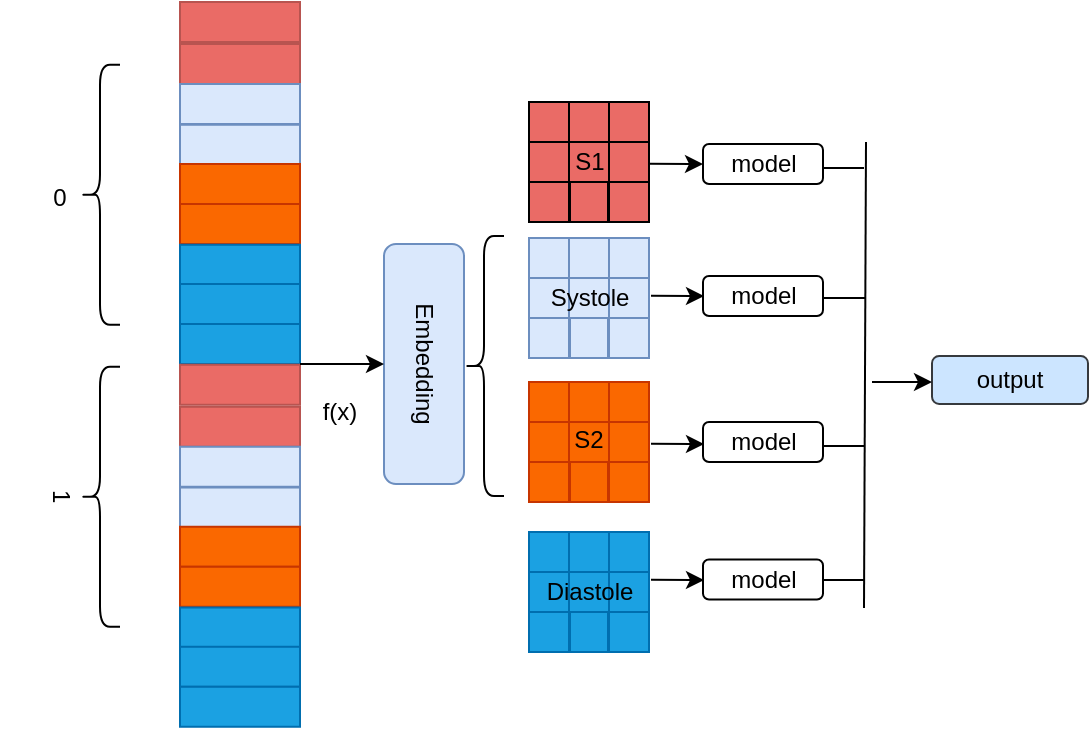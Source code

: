 <mxfile version="22.1.3" type="github">
  <diagram name="第 1 页" id="hBbX9hVTvYs_DciJ4_NY">
    <mxGraphModel dx="1302" dy="685" grid="1" gridSize="10" guides="1" tooltips="1" connect="1" arrows="1" fold="1" page="1" pageScale="1" pageWidth="827" pageHeight="1169" math="0" shadow="0">
      <root>
        <mxCell id="0" />
        <mxCell id="1" parent="0" />
        <mxCell id="JUdi-ngYtVQTVj8wl8KF-1" value="" style="rounded=0;whiteSpace=wrap;html=1;fillColor=#EA6B66;strokeColor=#b85450;rotation=90;" vertex="1" parent="1">
          <mxGeometry x="110" y="273" width="20" height="60" as="geometry" />
        </mxCell>
        <mxCell id="JUdi-ngYtVQTVj8wl8KF-2" value="" style="rounded=0;whiteSpace=wrap;html=1;fillColor=#EA6B66;strokeColor=#b85450;rotation=90;" vertex="1" parent="1">
          <mxGeometry x="110" y="294" width="20" height="60" as="geometry" />
        </mxCell>
        <mxCell id="JUdi-ngYtVQTVj8wl8KF-3" value="" style="rounded=0;whiteSpace=wrap;html=1;fillColor=#dae8fc;strokeColor=#6c8ebf;rotation=90;" vertex="1" parent="1">
          <mxGeometry x="110" y="314" width="20" height="60" as="geometry" />
        </mxCell>
        <mxCell id="JUdi-ngYtVQTVj8wl8KF-4" value="" style="rounded=0;whiteSpace=wrap;html=1;fillColor=#dae8fc;strokeColor=#6c8ebf;rotation=90;" vertex="1" parent="1">
          <mxGeometry x="110" y="334.38" width="20" height="60" as="geometry" />
        </mxCell>
        <mxCell id="JUdi-ngYtVQTVj8wl8KF-5" value="" style="rounded=0;whiteSpace=wrap;html=1;fillColor=#fa6800;strokeColor=#C73500;fontColor=#000000;rotation=90;" vertex="1" parent="1">
          <mxGeometry x="110" y="354" width="20" height="60" as="geometry" />
        </mxCell>
        <mxCell id="JUdi-ngYtVQTVj8wl8KF-6" value="" style="rounded=0;whiteSpace=wrap;html=1;fillColor=#fa6800;strokeColor=#C73500;fontColor=#000000;rotation=90;" vertex="1" parent="1">
          <mxGeometry x="110" y="374" width="20" height="60" as="geometry" />
        </mxCell>
        <mxCell id="JUdi-ngYtVQTVj8wl8KF-7" value="" style="rounded=0;whiteSpace=wrap;html=1;fillColor=#1ba1e2;strokeColor=#006EAF;fontColor=#ffffff;rotation=90;" vertex="1" parent="1">
          <mxGeometry x="110" y="394.38" width="20" height="60" as="geometry" />
        </mxCell>
        <mxCell id="JUdi-ngYtVQTVj8wl8KF-8" value="" style="rounded=0;whiteSpace=wrap;html=1;fillColor=#1ba1e2;strokeColor=#006EAF;fontColor=#ffffff;rotation=90;" vertex="1" parent="1">
          <mxGeometry x="110" y="414" width="20" height="60" as="geometry" />
        </mxCell>
        <mxCell id="JUdi-ngYtVQTVj8wl8KF-9" value="" style="rounded=0;whiteSpace=wrap;html=1;fillColor=#1ba1e2;strokeColor=#006EAF;fontColor=#ffffff;rotation=90;" vertex="1" parent="1">
          <mxGeometry x="110" y="434" width="20" height="60" as="geometry" />
        </mxCell>
        <mxCell id="JUdi-ngYtVQTVj8wl8KF-31" value="" style="shape=curlyBracket;whiteSpace=wrap;html=1;rounded=1;labelPosition=left;verticalLabelPosition=middle;align=right;verticalAlign=middle;rotation=0;" vertex="1" parent="1">
          <mxGeometry x="40" y="324.38" width="20" height="130" as="geometry" />
        </mxCell>
        <mxCell id="JUdi-ngYtVQTVj8wl8KF-32" value="" style="shape=curlyBracket;whiteSpace=wrap;html=1;rounded=1;labelPosition=left;verticalLabelPosition=middle;align=right;verticalAlign=middle;rotation=0;" vertex="1" parent="1">
          <mxGeometry x="40" y="475.38" width="20" height="130" as="geometry" />
        </mxCell>
        <mxCell id="JUdi-ngYtVQTVj8wl8KF-34" value="Embedding" style="rounded=1;whiteSpace=wrap;html=1;fillColor=#dae8fc;strokeColor=#6c8ebf;rotation=90;" vertex="1" parent="1">
          <mxGeometry x="152" y="454" width="120" height="40" as="geometry" />
        </mxCell>
        <mxCell id="JUdi-ngYtVQTVj8wl8KF-37" value="f(x)" style="text;html=1;strokeColor=none;fillColor=none;align=center;verticalAlign=middle;whiteSpace=wrap;rounded=0;" vertex="1" parent="1">
          <mxGeometry x="140" y="483" width="60" height="30" as="geometry" />
        </mxCell>
        <mxCell id="JUdi-ngYtVQTVj8wl8KF-51" value="" style="shape=curlyBracket;whiteSpace=wrap;html=1;rounded=1;labelPosition=left;verticalLabelPosition=middle;align=right;verticalAlign=middle;rotation=0;" vertex="1" parent="1">
          <mxGeometry x="232" y="410" width="20" height="130" as="geometry" />
        </mxCell>
        <mxCell id="JUdi-ngYtVQTVj8wl8KF-65" value="" style="rounded=0;whiteSpace=wrap;html=1;fillColor=#EA6B66;" vertex="1" parent="1">
          <mxGeometry x="264.5" y="343" width="20" height="20" as="geometry" />
        </mxCell>
        <mxCell id="JUdi-ngYtVQTVj8wl8KF-66" value="" style="rounded=0;whiteSpace=wrap;html=1;fillColor=#EA6B66;" vertex="1" parent="1">
          <mxGeometry x="284.5" y="343" width="20" height="20" as="geometry" />
        </mxCell>
        <mxCell id="JUdi-ngYtVQTVj8wl8KF-67" value="" style="rounded=0;whiteSpace=wrap;html=1;fillColor=#EA6B66;" vertex="1" parent="1">
          <mxGeometry x="264.5" y="363" width="20" height="20" as="geometry" />
        </mxCell>
        <mxCell id="JUdi-ngYtVQTVj8wl8KF-68" value="" style="rounded=0;whiteSpace=wrap;html=1;fillColor=#EA6B66;" vertex="1" parent="1">
          <mxGeometry x="284.5" y="363" width="20" height="20" as="geometry" />
        </mxCell>
        <mxCell id="JUdi-ngYtVQTVj8wl8KF-71" value="" style="rounded=0;whiteSpace=wrap;html=1;fillColor=#EA6B66;" vertex="1" parent="1">
          <mxGeometry x="304.5" y="343" width="20" height="20" as="geometry" />
        </mxCell>
        <mxCell id="JUdi-ngYtVQTVj8wl8KF-72" value="" style="rounded=0;whiteSpace=wrap;html=1;fillColor=#EA6B66;" vertex="1" parent="1">
          <mxGeometry x="304.5" y="363" width="20" height="20" as="geometry" />
        </mxCell>
        <mxCell id="JUdi-ngYtVQTVj8wl8KF-73" value="" style="rounded=0;whiteSpace=wrap;html=1;fillColor=#EA6B66;" vertex="1" parent="1">
          <mxGeometry x="264.5" y="383" width="20" height="20" as="geometry" />
        </mxCell>
        <mxCell id="JUdi-ngYtVQTVj8wl8KF-74" value="" style="rounded=0;whiteSpace=wrap;html=1;fillColor=#EA6B66;" vertex="1" parent="1">
          <mxGeometry x="304.5" y="383" width="20" height="20" as="geometry" />
        </mxCell>
        <mxCell id="JUdi-ngYtVQTVj8wl8KF-75" value="" style="rounded=0;whiteSpace=wrap;html=1;fillColor=#EA6B66;" vertex="1" parent="1">
          <mxGeometry x="285" y="383" width="19" height="20" as="geometry" />
        </mxCell>
        <mxCell id="JUdi-ngYtVQTVj8wl8KF-85" value="" style="rounded=0;whiteSpace=wrap;html=1;fillColor=#dae8fc;strokeColor=#6c8ebf;" vertex="1" parent="1">
          <mxGeometry x="264.5" y="411" width="20" height="20" as="geometry" />
        </mxCell>
        <mxCell id="JUdi-ngYtVQTVj8wl8KF-86" value="" style="rounded=0;whiteSpace=wrap;html=1;fillColor=#dae8fc;strokeColor=#6c8ebf;" vertex="1" parent="1">
          <mxGeometry x="284.5" y="411" width="20" height="20" as="geometry" />
        </mxCell>
        <mxCell id="JUdi-ngYtVQTVj8wl8KF-87" value="" style="rounded=0;whiteSpace=wrap;html=1;fillColor=#dae8fc;strokeColor=#6c8ebf;" vertex="1" parent="1">
          <mxGeometry x="264.5" y="431" width="20" height="20" as="geometry" />
        </mxCell>
        <mxCell id="JUdi-ngYtVQTVj8wl8KF-88" value="" style="rounded=0;whiteSpace=wrap;html=1;fillColor=#dae8fc;strokeColor=#6c8ebf;" vertex="1" parent="1">
          <mxGeometry x="284.5" y="431" width="20" height="20" as="geometry" />
        </mxCell>
        <mxCell id="JUdi-ngYtVQTVj8wl8KF-89" value="" style="rounded=0;whiteSpace=wrap;html=1;fillColor=#dae8fc;strokeColor=#6c8ebf;" vertex="1" parent="1">
          <mxGeometry x="304.5" y="411" width="20" height="20" as="geometry" />
        </mxCell>
        <mxCell id="JUdi-ngYtVQTVj8wl8KF-90" value="" style="rounded=0;whiteSpace=wrap;html=1;fillColor=#dae8fc;strokeColor=#6c8ebf;" vertex="1" parent="1">
          <mxGeometry x="304.5" y="431" width="20" height="20" as="geometry" />
        </mxCell>
        <mxCell id="JUdi-ngYtVQTVj8wl8KF-91" value="" style="rounded=0;whiteSpace=wrap;html=1;fillColor=#dae8fc;strokeColor=#6c8ebf;" vertex="1" parent="1">
          <mxGeometry x="264.5" y="451" width="20" height="20" as="geometry" />
        </mxCell>
        <mxCell id="JUdi-ngYtVQTVj8wl8KF-92" value="" style="rounded=0;whiteSpace=wrap;html=1;fillColor=#dae8fc;strokeColor=#6c8ebf;" vertex="1" parent="1">
          <mxGeometry x="304.5" y="451" width="20" height="20" as="geometry" />
        </mxCell>
        <mxCell id="JUdi-ngYtVQTVj8wl8KF-93" value="" style="rounded=0;whiteSpace=wrap;html=1;fillColor=#dae8fc;strokeColor=#6c8ebf;" vertex="1" parent="1">
          <mxGeometry x="285" y="451" width="19" height="20" as="geometry" />
        </mxCell>
        <mxCell id="JUdi-ngYtVQTVj8wl8KF-94" value="" style="rounded=0;whiteSpace=wrap;html=1;fillColor=#fa6800;strokeColor=#C73500;fontColor=#000000;" vertex="1" parent="1">
          <mxGeometry x="264.5" y="483" width="20" height="20" as="geometry" />
        </mxCell>
        <mxCell id="JUdi-ngYtVQTVj8wl8KF-95" value="" style="rounded=0;whiteSpace=wrap;html=1;fillColor=#fa6800;strokeColor=#C73500;fontColor=#000000;" vertex="1" parent="1">
          <mxGeometry x="284.5" y="483" width="20" height="20" as="geometry" />
        </mxCell>
        <mxCell id="JUdi-ngYtVQTVj8wl8KF-96" value="" style="rounded=0;whiteSpace=wrap;html=1;fillColor=#fa6800;strokeColor=#C73500;fontColor=#000000;" vertex="1" parent="1">
          <mxGeometry x="264.5" y="503" width="20" height="20" as="geometry" />
        </mxCell>
        <mxCell id="JUdi-ngYtVQTVj8wl8KF-97" value="" style="rounded=0;whiteSpace=wrap;html=1;fillColor=#fa6800;strokeColor=#C73500;fontColor=#000000;" vertex="1" parent="1">
          <mxGeometry x="284.5" y="503" width="20" height="20" as="geometry" />
        </mxCell>
        <mxCell id="JUdi-ngYtVQTVj8wl8KF-98" value="" style="rounded=0;whiteSpace=wrap;html=1;fillColor=#fa6800;strokeColor=#C73500;fontColor=#000000;" vertex="1" parent="1">
          <mxGeometry x="304.5" y="483" width="20" height="20" as="geometry" />
        </mxCell>
        <mxCell id="JUdi-ngYtVQTVj8wl8KF-99" value="" style="rounded=0;whiteSpace=wrap;html=1;fillColor=#fa6800;strokeColor=#C73500;fontColor=#000000;" vertex="1" parent="1">
          <mxGeometry x="304.5" y="503" width="20" height="20" as="geometry" />
        </mxCell>
        <mxCell id="JUdi-ngYtVQTVj8wl8KF-100" value="" style="rounded=0;whiteSpace=wrap;html=1;fillColor=#fa6800;strokeColor=#C73500;fontColor=#000000;" vertex="1" parent="1">
          <mxGeometry x="264.5" y="523" width="20" height="20" as="geometry" />
        </mxCell>
        <mxCell id="JUdi-ngYtVQTVj8wl8KF-101" value="" style="rounded=0;whiteSpace=wrap;html=1;fillColor=#fa6800;strokeColor=#C73500;fontColor=#000000;" vertex="1" parent="1">
          <mxGeometry x="304.5" y="523" width="20" height="20" as="geometry" />
        </mxCell>
        <mxCell id="JUdi-ngYtVQTVj8wl8KF-102" value="" style="rounded=0;whiteSpace=wrap;html=1;fillColor=#fa6800;strokeColor=#C73500;fontColor=#000000;" vertex="1" parent="1">
          <mxGeometry x="285" y="523" width="19" height="20" as="geometry" />
        </mxCell>
        <mxCell id="JUdi-ngYtVQTVj8wl8KF-112" value="" style="rounded=0;whiteSpace=wrap;html=1;fillColor=#1ba1e2;strokeColor=#006EAF;fontColor=#ffffff;" vertex="1" parent="1">
          <mxGeometry x="264.5" y="558" width="20" height="20" as="geometry" />
        </mxCell>
        <mxCell id="JUdi-ngYtVQTVj8wl8KF-113" value="" style="rounded=0;whiteSpace=wrap;html=1;fillColor=#1ba1e2;strokeColor=#006EAF;fontColor=#ffffff;" vertex="1" parent="1">
          <mxGeometry x="284.5" y="558" width="20" height="20" as="geometry" />
        </mxCell>
        <mxCell id="JUdi-ngYtVQTVj8wl8KF-114" value="" style="rounded=0;whiteSpace=wrap;html=1;fillColor=#1ba1e2;strokeColor=#006EAF;fontColor=#ffffff;" vertex="1" parent="1">
          <mxGeometry x="264.5" y="578" width="20" height="20" as="geometry" />
        </mxCell>
        <mxCell id="JUdi-ngYtVQTVj8wl8KF-115" value="" style="rounded=0;whiteSpace=wrap;html=1;fillColor=#1ba1e2;strokeColor=#006EAF;fontColor=#ffffff;" vertex="1" parent="1">
          <mxGeometry x="284.5" y="578" width="20" height="20" as="geometry" />
        </mxCell>
        <mxCell id="JUdi-ngYtVQTVj8wl8KF-116" value="" style="rounded=0;whiteSpace=wrap;html=1;fillColor=#1ba1e2;strokeColor=#006EAF;fontColor=#ffffff;" vertex="1" parent="1">
          <mxGeometry x="304.5" y="558" width="20" height="20" as="geometry" />
        </mxCell>
        <mxCell id="JUdi-ngYtVQTVj8wl8KF-117" value="" style="rounded=0;whiteSpace=wrap;html=1;fillColor=#1ba1e2;strokeColor=#006EAF;fontColor=#ffffff;" vertex="1" parent="1">
          <mxGeometry x="304.5" y="578" width="20" height="20" as="geometry" />
        </mxCell>
        <mxCell id="JUdi-ngYtVQTVj8wl8KF-119" value="" style="rounded=0;whiteSpace=wrap;html=1;fillColor=#1ba1e2;strokeColor=#006EAF;fontColor=#ffffff;" vertex="1" parent="1">
          <mxGeometry x="304.5" y="598" width="20" height="20" as="geometry" />
        </mxCell>
        <mxCell id="JUdi-ngYtVQTVj8wl8KF-120" value="" style="rounded=0;whiteSpace=wrap;html=1;fillColor=#1ba1e2;strokeColor=#006EAF;fontColor=#ffffff;" vertex="1" parent="1">
          <mxGeometry x="285" y="598" width="19" height="20" as="geometry" />
        </mxCell>
        <mxCell id="JUdi-ngYtVQTVj8wl8KF-121" value="S1" style="text;html=1;strokeColor=none;fillColor=none;align=center;verticalAlign=middle;whiteSpace=wrap;rounded=0;" vertex="1" parent="1">
          <mxGeometry x="264.5" y="358" width="60" height="30" as="geometry" />
        </mxCell>
        <mxCell id="JUdi-ngYtVQTVj8wl8KF-122" value="Systole" style="text;html=1;strokeColor=none;fillColor=none;align=center;verticalAlign=middle;whiteSpace=wrap;rounded=0;" vertex="1" parent="1">
          <mxGeometry x="264.5" y="426" width="60" height="30" as="geometry" />
        </mxCell>
        <mxCell id="JUdi-ngYtVQTVj8wl8KF-123" value="S2" style="text;html=1;strokeColor=none;fillColor=none;align=center;verticalAlign=middle;whiteSpace=wrap;rounded=0;" vertex="1" parent="1">
          <mxGeometry x="260.25" y="494" width="68.5" height="35" as="geometry" />
        </mxCell>
        <mxCell id="JUdi-ngYtVQTVj8wl8KF-125" value="Diastole" style="text;html=1;strokeColor=none;fillColor=none;align=center;verticalAlign=middle;whiteSpace=wrap;rounded=0;" vertex="1" parent="1">
          <mxGeometry x="264.5" y="573" width="60" height="30" as="geometry" />
        </mxCell>
        <mxCell id="JUdi-ngYtVQTVj8wl8KF-126" value="0" style="text;html=1;strokeColor=none;fillColor=none;align=center;verticalAlign=middle;whiteSpace=wrap;rounded=0;" vertex="1" parent="1">
          <mxGeometry y="376" width="60" height="30" as="geometry" />
        </mxCell>
        <mxCell id="JUdi-ngYtVQTVj8wl8KF-127" value="1" style="text;html=1;strokeColor=none;fillColor=none;align=center;verticalAlign=middle;whiteSpace=wrap;rounded=0;rotation=90;" vertex="1" parent="1">
          <mxGeometry y="525.38" width="60" height="30" as="geometry" />
        </mxCell>
        <mxCell id="JUdi-ngYtVQTVj8wl8KF-138" value="" style="endArrow=classic;html=1;rounded=0;exitX=0.5;exitY=0;exitDx=0;exitDy=0;entryX=0;entryY=0.5;entryDx=0;entryDy=0;" edge="1" parent="1" target="JUdi-ngYtVQTVj8wl8KF-185">
          <mxGeometry width="50" height="50" relative="1" as="geometry">
            <mxPoint x="324.5" y="373.91" as="sourcePoint" />
            <mxPoint x="498" y="363" as="targetPoint" />
          </mxGeometry>
        </mxCell>
        <mxCell id="JUdi-ngYtVQTVj8wl8KF-142" value="output" style="rounded=1;whiteSpace=wrap;html=1;fillColor=#cce5ff;strokeColor=#36393d;" vertex="1" parent="1">
          <mxGeometry x="466" y="470" width="78" height="24" as="geometry" />
        </mxCell>
        <mxCell id="JUdi-ngYtVQTVj8wl8KF-149" value="" style="endArrow=classic;html=1;rounded=0;" edge="1" parent="1">
          <mxGeometry width="50" height="50" relative="1" as="geometry">
            <mxPoint x="436" y="483" as="sourcePoint" />
            <mxPoint x="466" y="483" as="targetPoint" />
          </mxGeometry>
        </mxCell>
        <mxCell id="JUdi-ngYtVQTVj8wl8KF-159" value="" style="endArrow=none;html=1;rounded=0;" edge="1" parent="1">
          <mxGeometry width="50" height="50" relative="1" as="geometry">
            <mxPoint x="433" y="363" as="sourcePoint" />
            <mxPoint x="432" y="596" as="targetPoint" />
          </mxGeometry>
        </mxCell>
        <mxCell id="JUdi-ngYtVQTVj8wl8KF-160" value="" style="rounded=0;whiteSpace=wrap;html=1;fillColor=#1ba1e2;strokeColor=#006EAF;fontColor=#ffffff;" vertex="1" parent="1">
          <mxGeometry x="264.5" y="598" width="20" height="20" as="geometry" />
        </mxCell>
        <mxCell id="JUdi-ngYtVQTVj8wl8KF-161" value="" style="rounded=0;whiteSpace=wrap;html=1;fillColor=#EA6B66;strokeColor=#b85450;rotation=90;" vertex="1" parent="1">
          <mxGeometry x="110" y="454.38" width="20" height="60" as="geometry" />
        </mxCell>
        <mxCell id="JUdi-ngYtVQTVj8wl8KF-162" value="" style="rounded=0;whiteSpace=wrap;html=1;fillColor=#EA6B66;strokeColor=#b85450;rotation=90;" vertex="1" parent="1">
          <mxGeometry x="110" y="475.38" width="20" height="60" as="geometry" />
        </mxCell>
        <mxCell id="JUdi-ngYtVQTVj8wl8KF-163" value="" style="rounded=0;whiteSpace=wrap;html=1;fillColor=#dae8fc;strokeColor=#6c8ebf;rotation=90;" vertex="1" parent="1">
          <mxGeometry x="110" y="495.38" width="20" height="60" as="geometry" />
        </mxCell>
        <mxCell id="JUdi-ngYtVQTVj8wl8KF-164" value="" style="rounded=0;whiteSpace=wrap;html=1;fillColor=#dae8fc;strokeColor=#6c8ebf;rotation=90;" vertex="1" parent="1">
          <mxGeometry x="110" y="515.76" width="20" height="60" as="geometry" />
        </mxCell>
        <mxCell id="JUdi-ngYtVQTVj8wl8KF-165" value="" style="rounded=0;whiteSpace=wrap;html=1;fillColor=#fa6800;strokeColor=#C73500;fontColor=#000000;rotation=90;" vertex="1" parent="1">
          <mxGeometry x="110" y="535.38" width="20" height="60" as="geometry" />
        </mxCell>
        <mxCell id="JUdi-ngYtVQTVj8wl8KF-166" value="" style="rounded=0;whiteSpace=wrap;html=1;fillColor=#fa6800;strokeColor=#C73500;fontColor=#000000;rotation=90;" vertex="1" parent="1">
          <mxGeometry x="110" y="555.38" width="20" height="60" as="geometry" />
        </mxCell>
        <mxCell id="JUdi-ngYtVQTVj8wl8KF-167" value="" style="rounded=0;whiteSpace=wrap;html=1;fillColor=#1ba1e2;strokeColor=#006EAF;fontColor=#ffffff;rotation=90;" vertex="1" parent="1">
          <mxGeometry x="110" y="575.76" width="20" height="60" as="geometry" />
        </mxCell>
        <mxCell id="JUdi-ngYtVQTVj8wl8KF-168" value="" style="rounded=0;whiteSpace=wrap;html=1;fillColor=#1ba1e2;strokeColor=#006EAF;fontColor=#ffffff;rotation=90;" vertex="1" parent="1">
          <mxGeometry x="110" y="595.38" width="20" height="60" as="geometry" />
        </mxCell>
        <mxCell id="JUdi-ngYtVQTVj8wl8KF-169" value="" style="rounded=0;whiteSpace=wrap;html=1;fillColor=#1ba1e2;strokeColor=#006EAF;fontColor=#ffffff;rotation=90;" vertex="1" parent="1">
          <mxGeometry x="110" y="615.38" width="20" height="60" as="geometry" />
        </mxCell>
        <mxCell id="JUdi-ngYtVQTVj8wl8KF-184" value="" style="endArrow=classic;html=1;rounded=0;entryX=0.5;entryY=1;entryDx=0;entryDy=0;exitX=1;exitY=0;exitDx=0;exitDy=0;" edge="1" parent="1" source="JUdi-ngYtVQTVj8wl8KF-9" target="JUdi-ngYtVQTVj8wl8KF-34">
          <mxGeometry width="50" height="50" relative="1" as="geometry">
            <mxPoint x="160" y="480" as="sourcePoint" />
            <mxPoint x="210" y="444" as="targetPoint" />
          </mxGeometry>
        </mxCell>
        <mxCell id="JUdi-ngYtVQTVj8wl8KF-185" value="model" style="rounded=1;whiteSpace=wrap;html=1;" vertex="1" parent="1">
          <mxGeometry x="351.5" y="364" width="60" height="20" as="geometry" />
        </mxCell>
        <mxCell id="JUdi-ngYtVQTVj8wl8KF-186" value="model" style="rounded=1;whiteSpace=wrap;html=1;" vertex="1" parent="1">
          <mxGeometry x="351.5" y="430" width="60" height="20" as="geometry" />
        </mxCell>
        <mxCell id="JUdi-ngYtVQTVj8wl8KF-187" value="model" style="rounded=1;whiteSpace=wrap;html=1;" vertex="1" parent="1">
          <mxGeometry x="351.5" y="503" width="60" height="20" as="geometry" />
        </mxCell>
        <mxCell id="JUdi-ngYtVQTVj8wl8KF-188" value="model" style="rounded=1;whiteSpace=wrap;html=1;" vertex="1" parent="1">
          <mxGeometry x="351.5" y="571.76" width="60" height="20" as="geometry" />
        </mxCell>
        <mxCell id="JUdi-ngYtVQTVj8wl8KF-189" value="" style="endArrow=classic;html=1;rounded=0;exitX=0.5;exitY=0;exitDx=0;exitDy=0;entryX=0;entryY=0.5;entryDx=0;entryDy=0;" edge="1" parent="1">
          <mxGeometry width="50" height="50" relative="1" as="geometry">
            <mxPoint x="325.5" y="439.91" as="sourcePoint" />
            <mxPoint x="352" y="440" as="targetPoint" />
          </mxGeometry>
        </mxCell>
        <mxCell id="JUdi-ngYtVQTVj8wl8KF-190" value="" style="endArrow=classic;html=1;rounded=0;exitX=0.5;exitY=0;exitDx=0;exitDy=0;entryX=0;entryY=0.5;entryDx=0;entryDy=0;" edge="1" parent="1">
          <mxGeometry width="50" height="50" relative="1" as="geometry">
            <mxPoint x="325.5" y="513.91" as="sourcePoint" />
            <mxPoint x="352" y="514" as="targetPoint" />
          </mxGeometry>
        </mxCell>
        <mxCell id="JUdi-ngYtVQTVj8wl8KF-191" value="" style="endArrow=classic;html=1;rounded=0;exitX=0.5;exitY=0;exitDx=0;exitDy=0;entryX=0;entryY=0.5;entryDx=0;entryDy=0;" edge="1" parent="1">
          <mxGeometry width="50" height="50" relative="1" as="geometry">
            <mxPoint x="325.5" y="581.91" as="sourcePoint" />
            <mxPoint x="352" y="582" as="targetPoint" />
          </mxGeometry>
        </mxCell>
        <mxCell id="JUdi-ngYtVQTVj8wl8KF-192" value="" style="endArrow=none;html=1;rounded=0;" edge="1" parent="1">
          <mxGeometry width="50" height="50" relative="1" as="geometry">
            <mxPoint x="411" y="376" as="sourcePoint" />
            <mxPoint x="432" y="376" as="targetPoint" />
          </mxGeometry>
        </mxCell>
        <mxCell id="JUdi-ngYtVQTVj8wl8KF-193" value="" style="endArrow=none;html=1;rounded=0;" edge="1" parent="1">
          <mxGeometry width="50" height="50" relative="1" as="geometry">
            <mxPoint x="412" y="441" as="sourcePoint" />
            <mxPoint x="433" y="441" as="targetPoint" />
          </mxGeometry>
        </mxCell>
        <mxCell id="JUdi-ngYtVQTVj8wl8KF-194" value="" style="endArrow=none;html=1;rounded=0;" edge="1" parent="1">
          <mxGeometry width="50" height="50" relative="1" as="geometry">
            <mxPoint x="411" y="515" as="sourcePoint" />
            <mxPoint x="432" y="515" as="targetPoint" />
          </mxGeometry>
        </mxCell>
        <mxCell id="JUdi-ngYtVQTVj8wl8KF-195" value="" style="endArrow=none;html=1;rounded=0;" edge="1" parent="1">
          <mxGeometry width="50" height="50" relative="1" as="geometry">
            <mxPoint x="411" y="582" as="sourcePoint" />
            <mxPoint x="432" y="582" as="targetPoint" />
          </mxGeometry>
        </mxCell>
      </root>
    </mxGraphModel>
  </diagram>
</mxfile>
